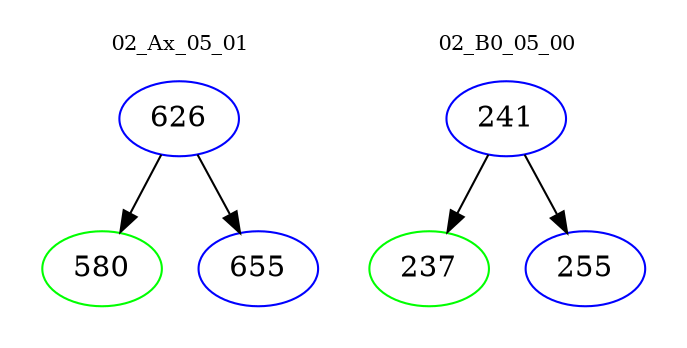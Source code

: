 digraph{
subgraph cluster_0 {
color = white
label = "02_Ax_05_01";
fontsize=10;
T0_626 [label="626", color="blue"]
T0_626 -> T0_580 [color="black"]
T0_580 [label="580", color="green"]
T0_626 -> T0_655 [color="black"]
T0_655 [label="655", color="blue"]
}
subgraph cluster_1 {
color = white
label = "02_B0_05_00";
fontsize=10;
T1_241 [label="241", color="blue"]
T1_241 -> T1_237 [color="black"]
T1_237 [label="237", color="green"]
T1_241 -> T1_255 [color="black"]
T1_255 [label="255", color="blue"]
}
}
